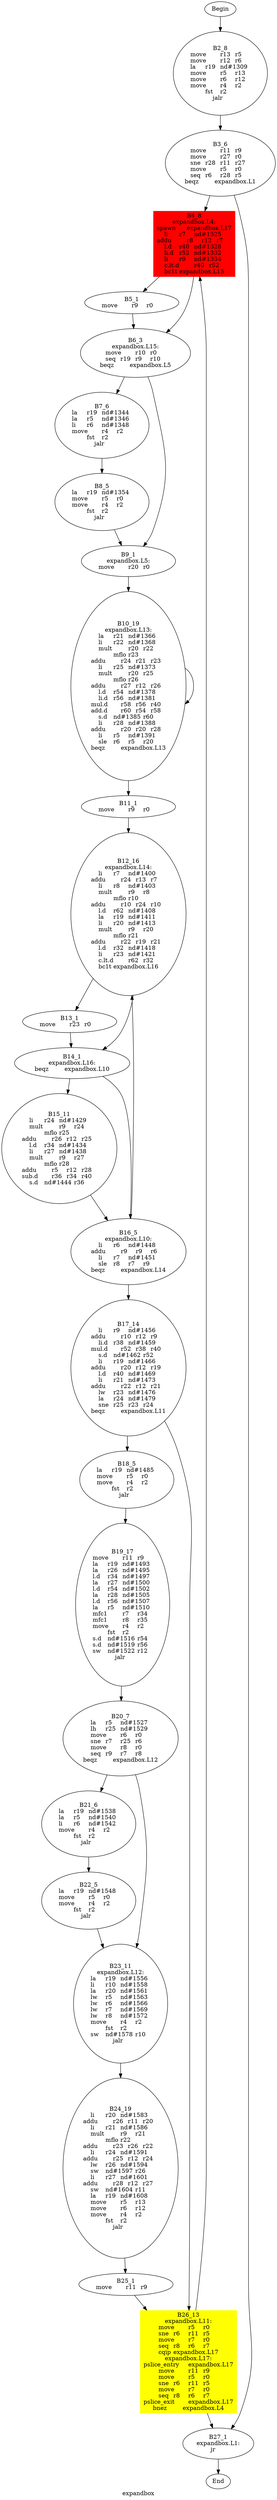 digraph G{
	label = "expandbox"	style = "dashed";
	color = purple;
	Node0 [label = "Begin"];
	Node0 -> {Node2 }
	Node1 [label = "End"];
	Node1 -> {}
	Node2 [label = "B2_8\nmove	r13	r5	\nmove	r12	r6	\nla	r19	nd#1309	\nmove	r5	r13	\nmove	r6	r12	\nmove	r4	r2	\nfst	r2	\njalr	\n"];
	Node2 -> {Node3 }
	Node3 [label = "B3_6\nmove	r11	r9	\nmove	r27	r0	\nsne	r28	r11	r27	\nmove	r5	r0	\nseq	r6	r28	r5	\nbeqz	expandbox.L1\n"];
	Node3 -> {Node4 Node27 }
	Node4 [label = "B4_8\nexpandbox.L4:\nspawn	expandbox.L17\nli	r7	nd#1325	\naddu	r8	r12	r7	\nl.d	r40	nd#1328	\nli.d	r52	nd#1332	\nli	r9	nd#1334	\nc.lt.d	r40	r52	\nbc1t	expandbox.L15\n"];
	Node4 -> {Node5 Node6 }
	Node5 [label = "B5_1\nmove	r9	r0	\n"];
	Node5 -> {Node6 }
	Node6 [label = "B6_3\nexpandbox.L15:\nmove	r10	r0	\nseq	r19	r9	r10	\nbeqz	expandbox.L5\n"];
	Node6 -> {Node7 Node9 }
	Node7 [label = "B7_6\nla	r19	nd#1344	\nla	r5	nd#1346	\nli	r6	nd#1348	\nmove	r4	r2	\nfst	r2	\njalr	\n"];
	Node7 -> {Node8 }
	Node8 [label = "B8_5\nla	r19	nd#1354	\nmove	r5	r0	\nmove	r4	r2	\nfst	r2	\njalr	\n"];
	Node8 -> {Node9 }
	Node9 [label = "B9_1\nexpandbox.L5:\nmove	r20	r0	\n"];
	Node9 -> {Node10 }
	Node10 [label = "B10_19\nexpandbox.L13:\nla	r21	nd#1366	\nli	r22	nd#1368	\nmult	r20	r22	\nmflo	r23	\naddu	r24	r21	r23	\nli	r25	nd#1373	\nmult	r20	r25	\nmflo	r26	\naddu	r27	r12	r26	\nl.d	r54	nd#1378	\nli.d	r56	nd#1381	\nmul.d	r58	r56	r40	\nadd.d	r60	r54	r58	\ns.d	nd#1385	r60	\nli	r28	nd#1388	\naddu	r20	r20	r28	\nli	r5	nd#1391	\nsle	r6	r5	r20	\nbeqz	expandbox.L13\n"];
	Node10 -> {Node11 Node10 }
	Node11 [label = "B11_1\nmove	r9	r0	\n"];
	Node11 -> {Node12 }
	Node12 [label = "B12_16\nexpandbox.L14:\nli	r7	nd#1400	\naddu	r24	r13	r7	\nli	r8	nd#1403	\nmult	r9	r8	\nmflo	r10	\naddu	r10	r24	r10	\nl.d	r62	nd#1408	\nla	r19	nd#1411	\nli	r20	nd#1413	\nmult	r9	r20	\nmflo	r21	\naddu	r22	r19	r21	\nl.d	r32	nd#1418	\nli	r23	nd#1421	\nc.lt.d	r62	r32	\nbc1t	expandbox.L16\n"];
	Node12 -> {Node13 Node14 }
	Node13 [label = "B13_1\nmove	r23	r0	\n"];
	Node13 -> {Node14 }
	Node14 [label = "B14_1\nexpandbox.L16:\nbeqz	expandbox.L10\n"];
	Node14 -> {Node15 Node16 }
	Node15 [label = "B15_11\nli	r24	nd#1429	\nmult	r9	r24	\nmflo	r25	\naddu	r26	r12	r25	\nl.d	r34	nd#1434	\nli	r27	nd#1438	\nmult	r9	r27	\nmflo	r28	\naddu	r5	r12	r28	\nsub.d	r36	r34	r40	\ns.d	nd#1444	r36	\n"];
	Node15 -> {Node16 }
	Node16 [label = "B16_5\nexpandbox.L10:\nli	r6	nd#1448	\naddu	r9	r9	r6	\nli	r7	nd#1451	\nsle	r8	r7	r9	\nbeqz	expandbox.L14\n"];
	Node16 -> {Node17 Node12 }
	Node17 [label = "B17_14\nli	r9	nd#1456	\naddu	r10	r12	r9	\nli.d	r38	nd#1459	\nmul.d	r52	r38	r40	\ns.d	nd#1462	r52	\nli	r19	nd#1466	\naddu	r20	r12	r19	\nl.d	r40	nd#1469	\nli	r21	nd#1473	\naddu	r22	r12	r21	\nlw	r23	nd#1476	\nla	r24	nd#1479	\nsne	r25	r23	r24	\nbeqz	expandbox.L11\n"];
	Node17 -> {Node18 Node26 }
	Node18 [label = "B18_5\nla	r19	nd#1485	\nmove	r5	r0	\nmove	r4	r2	\nfst	r2	\njalr	\n"];
	Node18 -> {Node19 }
	Node19 [label = "B19_17\nmove	r11	r9	\nla	r19	nd#1493	\nla	r26	nd#1495	\nl.d	r34	nd#1497	\nla	r27	nd#1500	\nl.d	r54	nd#1502	\nla	r28	nd#1505	\nl.d	r56	nd#1507	\nla	r5	nd#1510	\nmfc1	r7	r34	\nmfc1	r8	r35	\nmove	r4	r2	\nfst	r2	\ns.d	nd#1516	r54	\ns.d	nd#1519	r56	\nsw	nd#1522	r12	\njalr	\n"];
	Node19 -> {Node20 }
	Node20 [label = "B20_7\nla	r5	nd#1527	\nlh	r25	nd#1529	\nmove	r6	r0	\nsne	r7	r25	r6	\nmove	r8	r0	\nseq	r9	r7	r8	\nbeqz	expandbox.L12\n"];
	Node20 -> {Node21 Node23 }
	Node21 [label = "B21_6\nla	r19	nd#1538	\nla	r5	nd#1540	\nli	r6	nd#1542	\nmove	r4	r2	\nfst	r2	\njalr	\n"];
	Node21 -> {Node22 }
	Node22 [label = "B22_5\nla	r19	nd#1548	\nmove	r5	r0	\nmove	r4	r2	\nfst	r2	\njalr	\n"];
	Node22 -> {Node23 }
	Node23 [label = "B23_11\nexpandbox.L12:\nla	r19	nd#1556	\nli	r10	nd#1558	\nla	r20	nd#1561	\nlw	r5	nd#1563	\nlw	r6	nd#1566	\nlw	r7	nd#1569	\nlw	r8	nd#1572	\nmove	r4	r2	\nfst	r2	\nsw	nd#1578	r10	\njalr	\n"];
	Node23 -> {Node24 }
	Node24 [label = "B24_19\nli	r20	nd#1583	\naddu	r26	r11	r20	\nli	r21	nd#1586	\nmult	r9	r21	\nmflo	r22	\naddu	r23	r26	r22	\nli	r24	nd#1591	\naddu	r25	r12	r24	\nlw	r26	nd#1594	\nsw	nd#1597	r26	\nli	r27	nd#1601	\naddu	r28	r12	r27	\nsw	nd#1604	r11	\nla	r19	nd#1608	\nmove	r5	r13	\nmove	r6	r12	\nmove	r4	r2	\nfst	r2	\njalr	\n"];
	Node24 -> {Node25 }
	Node25 [label = "B25_1\nmove	r11	r9	\n"];
	Node25 -> {Node26 }
	Node26 [label = "B26_13\nexpandbox.L11:\nmove	r5	r0	\nsne	r6	r11	r5	\nmove	r7	r0	\nseq	r8	r6	r7	\ncqip	expandbox.L17\nexpandbox.L17:\npslice_entry	expandbox.L17\nmove	r11	r9	\nmove	r5	r0	\nsne	r6	r11	r5	\nmove	r7	r0	\nseq	r8	r6	r7	\npslice_exit	expandbox.L17\nbnez	expandbox.L4\n"];
	Node26 -> {Node27 Node4 }
	Node27 [label = "B27_1\nexpandbox.L1:\njr	\n"];
	Node27 -> {Node1 }
	Node4 [shape = box ,style=filled ,color=red];
	Node26 [shape = polygon ,style=filled ,color=yellow];
}
